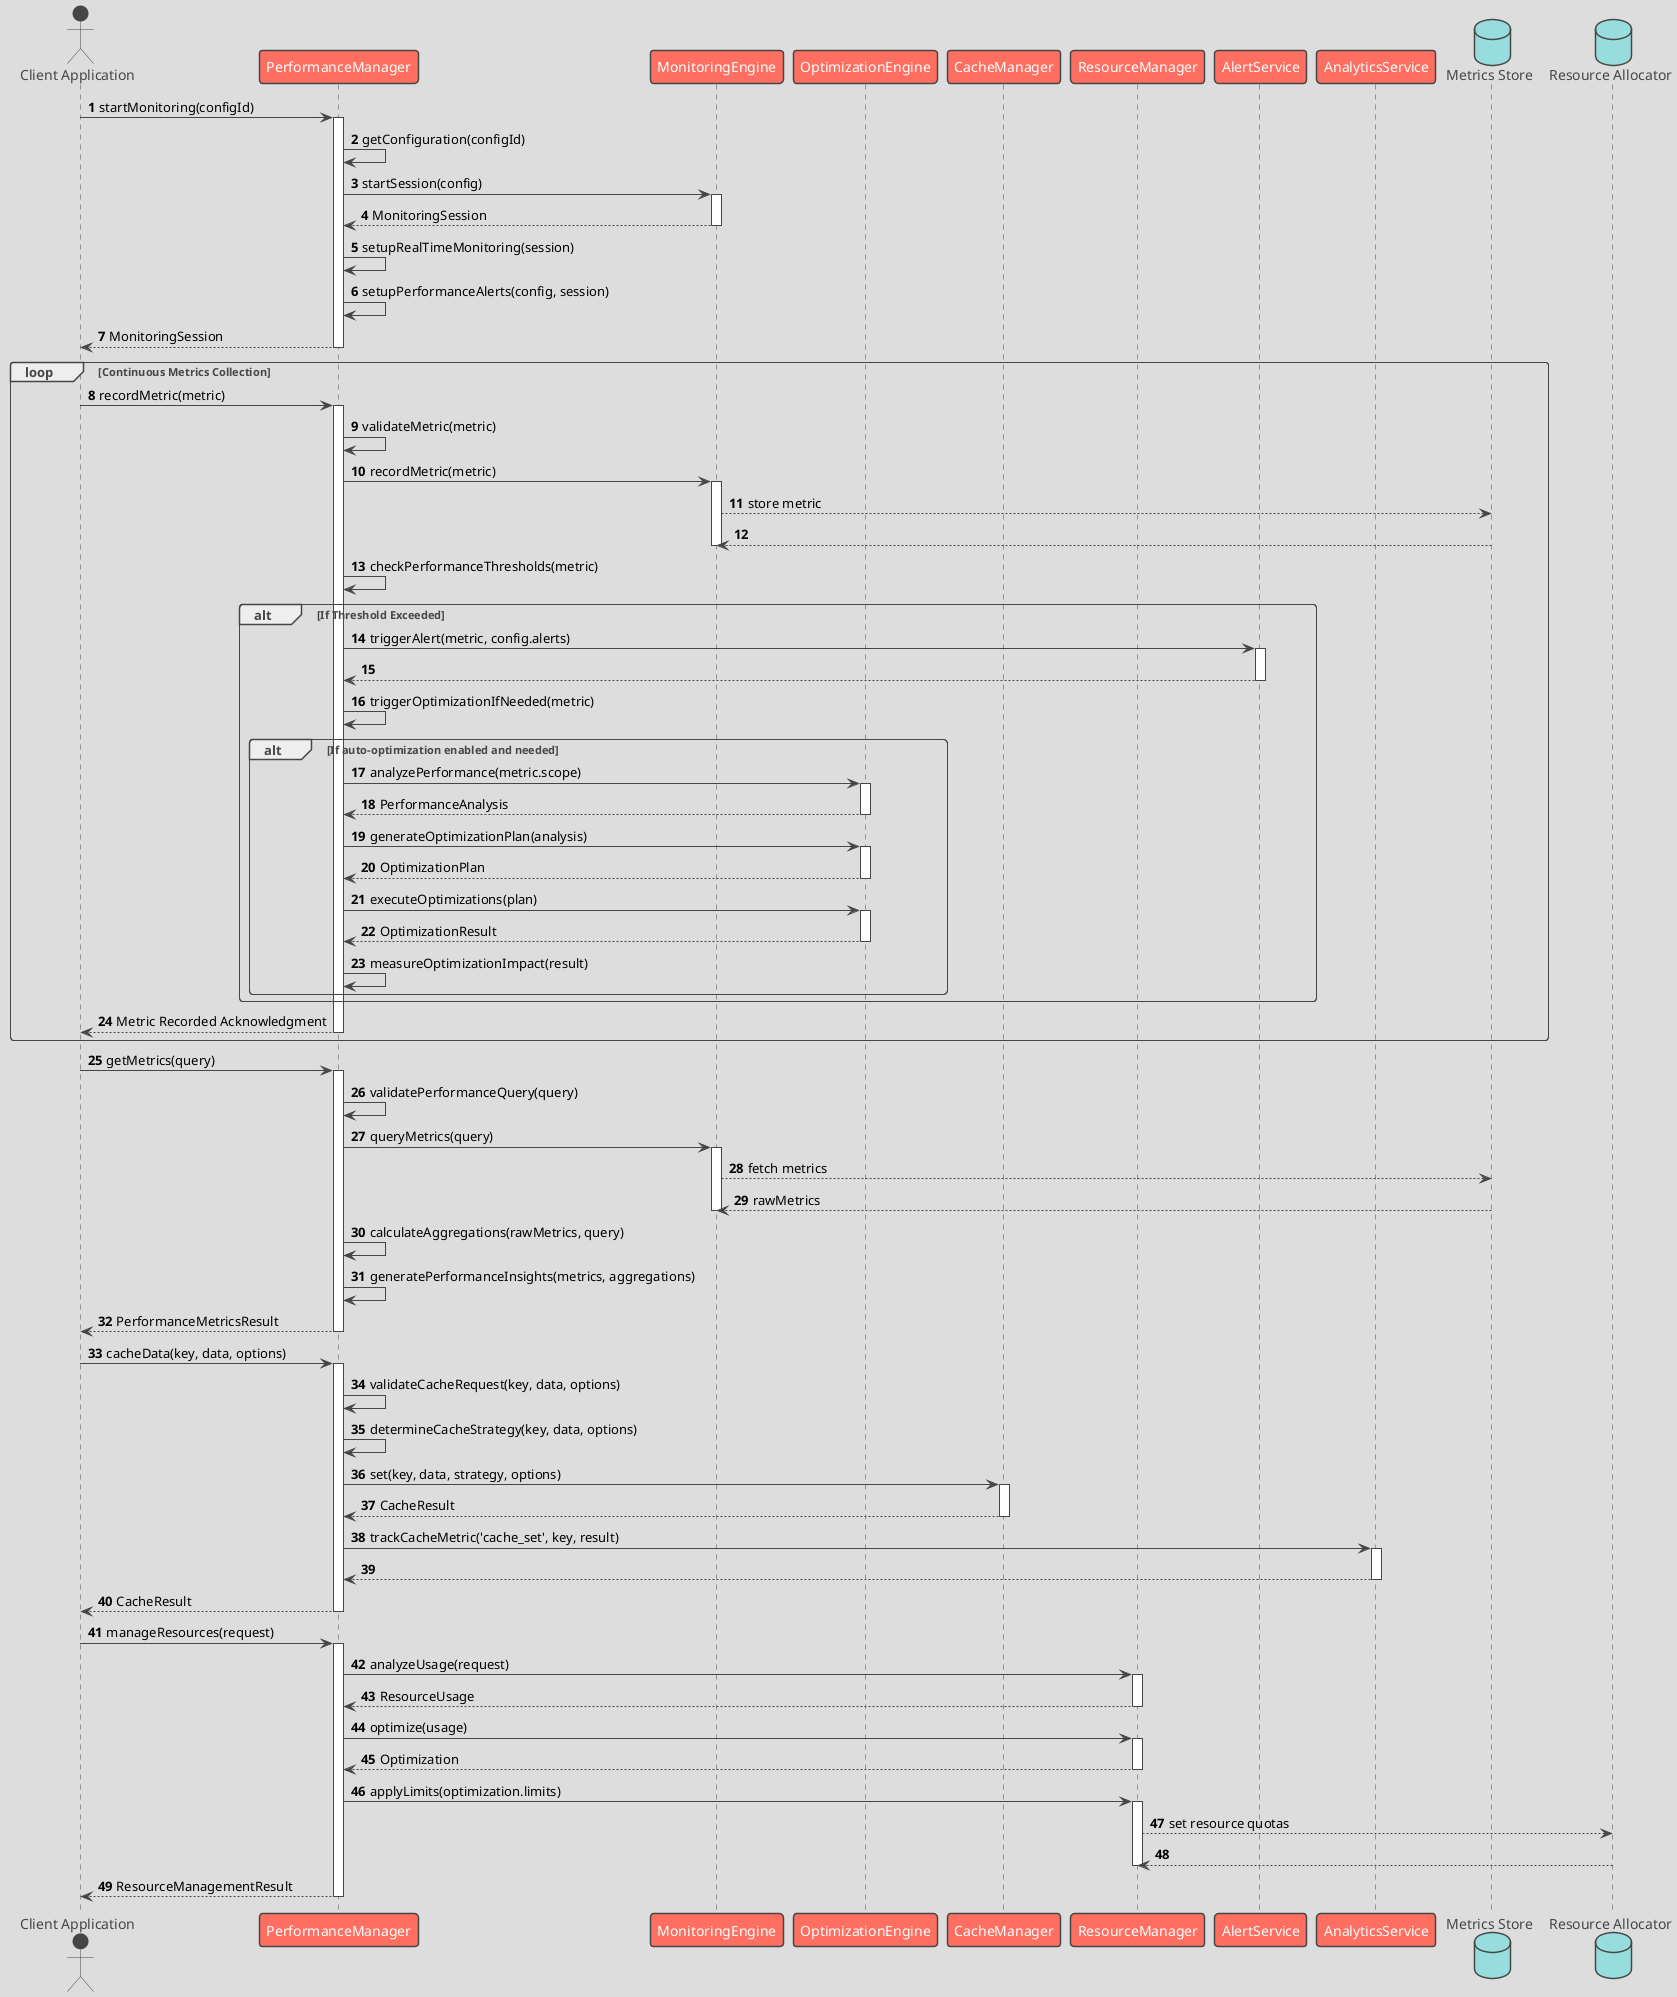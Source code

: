 @startuml
!theme toy

autonumber

actor "Client Application" as Client
participant "PerformanceManager" as PM
participant "MonitoringEngine" as ME
participant "OptimizationEngine" as OE
participant "CacheManager" as CM
participant "ResourceManager" as RM
participant "AlertService" as AS
participant "AnalyticsService" as AnS
database "Metrics Store" as MS
database "Resource Allocator" as RA

Client -> PM: startMonitoring(configId)
activate PM
PM -> PM: getConfiguration(configId)
PM -> ME: startSession(config)
activate ME
ME --> PM: MonitoringSession
deactivate ME
PM -> PM: setupRealTimeMonitoring(session)
PM -> PM: setupPerformanceAlerts(config, session)
PM --> Client: MonitoringSession
deactivate PM

loop Continuous Metrics Collection
    Client -> PM: recordMetric(metric)
    activate PM
    PM -> PM: validateMetric(metric)
    PM -> ME: recordMetric(metric)
    activate ME
    ME --> MS: store metric
    MS --> ME:
    deactivate ME
    PM -> PM: checkPerformanceThresholds(metric)
    alt If Threshold Exceeded
        PM -> AS: triggerAlert(metric, config.alerts)
        activate AS
        AS --> PM:
        deactivate AS
        PM -> PM: triggerOptimizationIfNeeded(metric)
        alt If auto-optimization enabled and needed
            PM -> OE: analyzePerformance(metric.scope)
            activate OE
            OE --> PM: PerformanceAnalysis
            deactivate OE
            PM -> OE: generateOptimizationPlan(analysis)
            activate OE
            OE --> PM: OptimizationPlan
            deactivate OE
            PM -> OE: executeOptimizations(plan)
            activate OE
            OE --> PM: OptimizationResult
            deactivate OE
            PM -> PM: measureOptimizationImpact(result)
        end
    end
    PM --> Client: Metric Recorded Acknowledgment
    deactivate PM
end

Client -> PM: getMetrics(query)
activate PM
PM -> PM: validatePerformanceQuery(query)
PM -> ME: queryMetrics(query)
activate ME
ME --> MS: fetch metrics
MS --> ME: rawMetrics
deactivate ME
PM -> PM: calculateAggregations(rawMetrics, query)
PM -> PM: generatePerformanceInsights(metrics, aggregations)
PM --> Client: PerformanceMetricsResult
deactivate PM

Client -> PM: cacheData(key, data, options)
activate PM
PM -> PM: validateCacheRequest(key, data, options)
PM -> PM: determineCacheStrategy(key, data, options)
PM -> CM: set(key, data, strategy, options)
activate CM
CM --> PM: CacheResult
deactivate CM
PM -> AnS: trackCacheMetric('cache_set', key, result)
activate AnS
AnS --> PM:
deactivate AnS
PM --> Client: CacheResult
deactivate PM

Client -> PM: manageResources(request)
activate PM
PM -> RM: analyzeUsage(request)
activate RM
RM --> PM: ResourceUsage
deactivate RM
PM -> RM: optimize(usage)
activate RM
RM --> PM: Optimization
deactivate RM
PM -> RM: applyLimits(optimization.limits)
activate RM
RM --> RA: set resource quotas
RA --> RM:
deactivate RM
PM --> Client: ResourceManagementResult
deactivate PM

@enduml